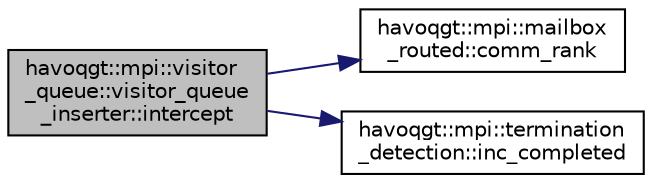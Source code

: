 digraph "havoqgt::mpi::visitor_queue::visitor_queue_inserter::intercept"
{
  edge [fontname="Helvetica",fontsize="10",labelfontname="Helvetica",labelfontsize="10"];
  node [fontname="Helvetica",fontsize="10",shape=record];
  rankdir="LR";
  Node1 [label="havoqgt::mpi::visitor\l_queue::visitor_queue\l_inserter::intercept",height=0.2,width=0.4,color="black", fillcolor="grey75", style="filled", fontcolor="black"];
  Node1 -> Node2 [color="midnightblue",fontsize="10",style="solid",fontname="Helvetica"];
  Node2 [label="havoqgt::mpi::mailbox\l_routed::comm_rank",height=0.2,width=0.4,color="black", fillcolor="white", style="filled",URL="$classhavoqgt_1_1mpi_1_1mailbox__routed.html#a6d86bbb3945e3245a15e01e42ded4aa5"];
  Node1 -> Node3 [color="midnightblue",fontsize="10",style="solid",fontname="Helvetica"];
  Node3 [label="havoqgt::mpi::termination\l_detection::inc_completed",height=0.2,width=0.4,color="black", fillcolor="white", style="filled",URL="$classhavoqgt_1_1mpi_1_1termination__detection.html#a3010c851b0ccc6f9d711c109cac8c53c"];
}
